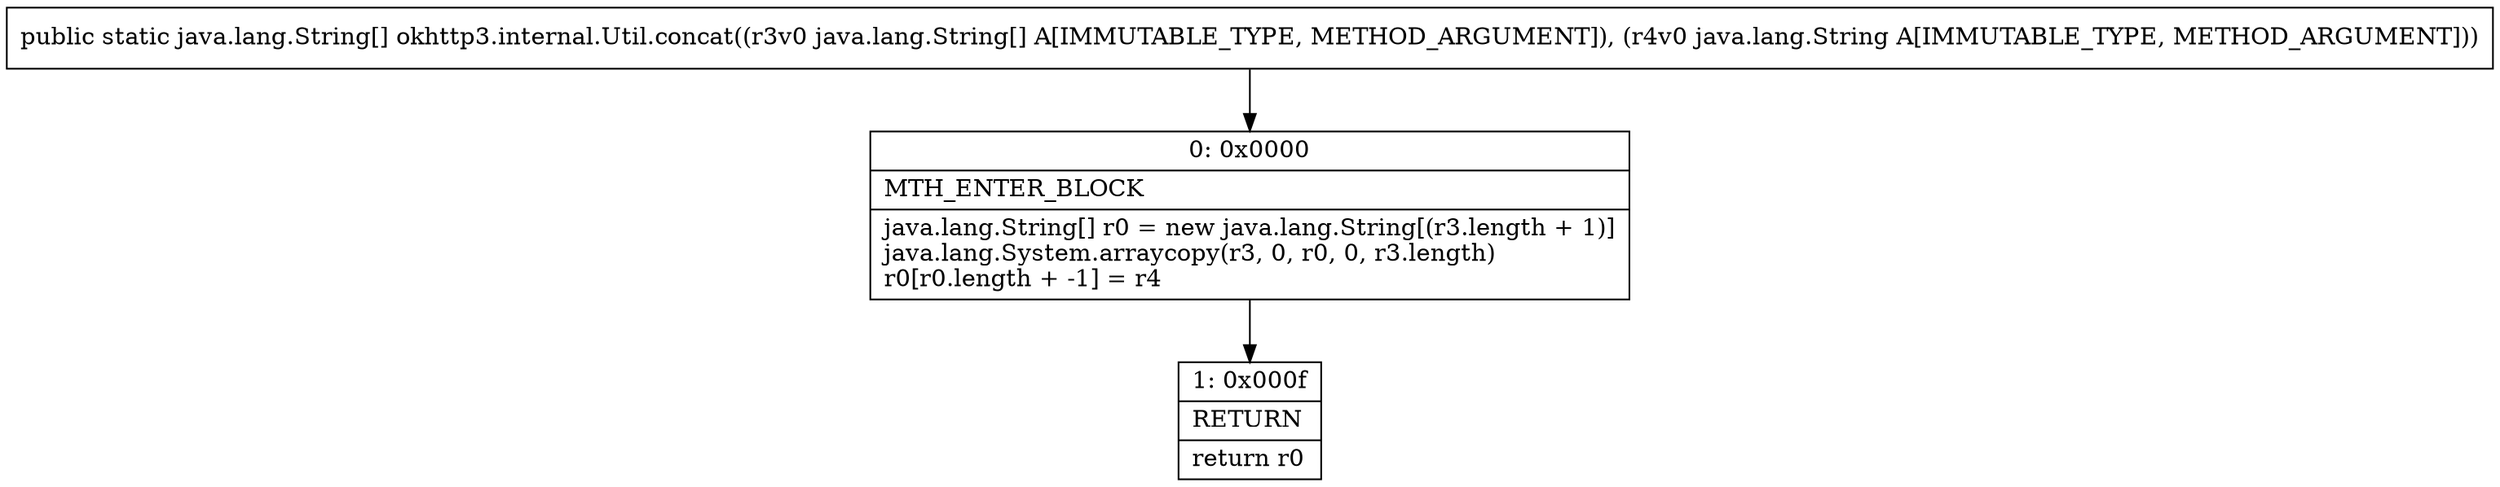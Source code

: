 digraph "CFG forokhttp3.internal.Util.concat([Ljava\/lang\/String;Ljava\/lang\/String;)[Ljava\/lang\/String;" {
Node_0 [shape=record,label="{0\:\ 0x0000|MTH_ENTER_BLOCK\l|java.lang.String[] r0 = new java.lang.String[(r3.length + 1)]\ljava.lang.System.arraycopy(r3, 0, r0, 0, r3.length)\lr0[r0.length + \-1] = r4\l}"];
Node_1 [shape=record,label="{1\:\ 0x000f|RETURN\l|return r0\l}"];
MethodNode[shape=record,label="{public static java.lang.String[] okhttp3.internal.Util.concat((r3v0 java.lang.String[] A[IMMUTABLE_TYPE, METHOD_ARGUMENT]), (r4v0 java.lang.String A[IMMUTABLE_TYPE, METHOD_ARGUMENT])) }"];
MethodNode -> Node_0;
Node_0 -> Node_1;
}

